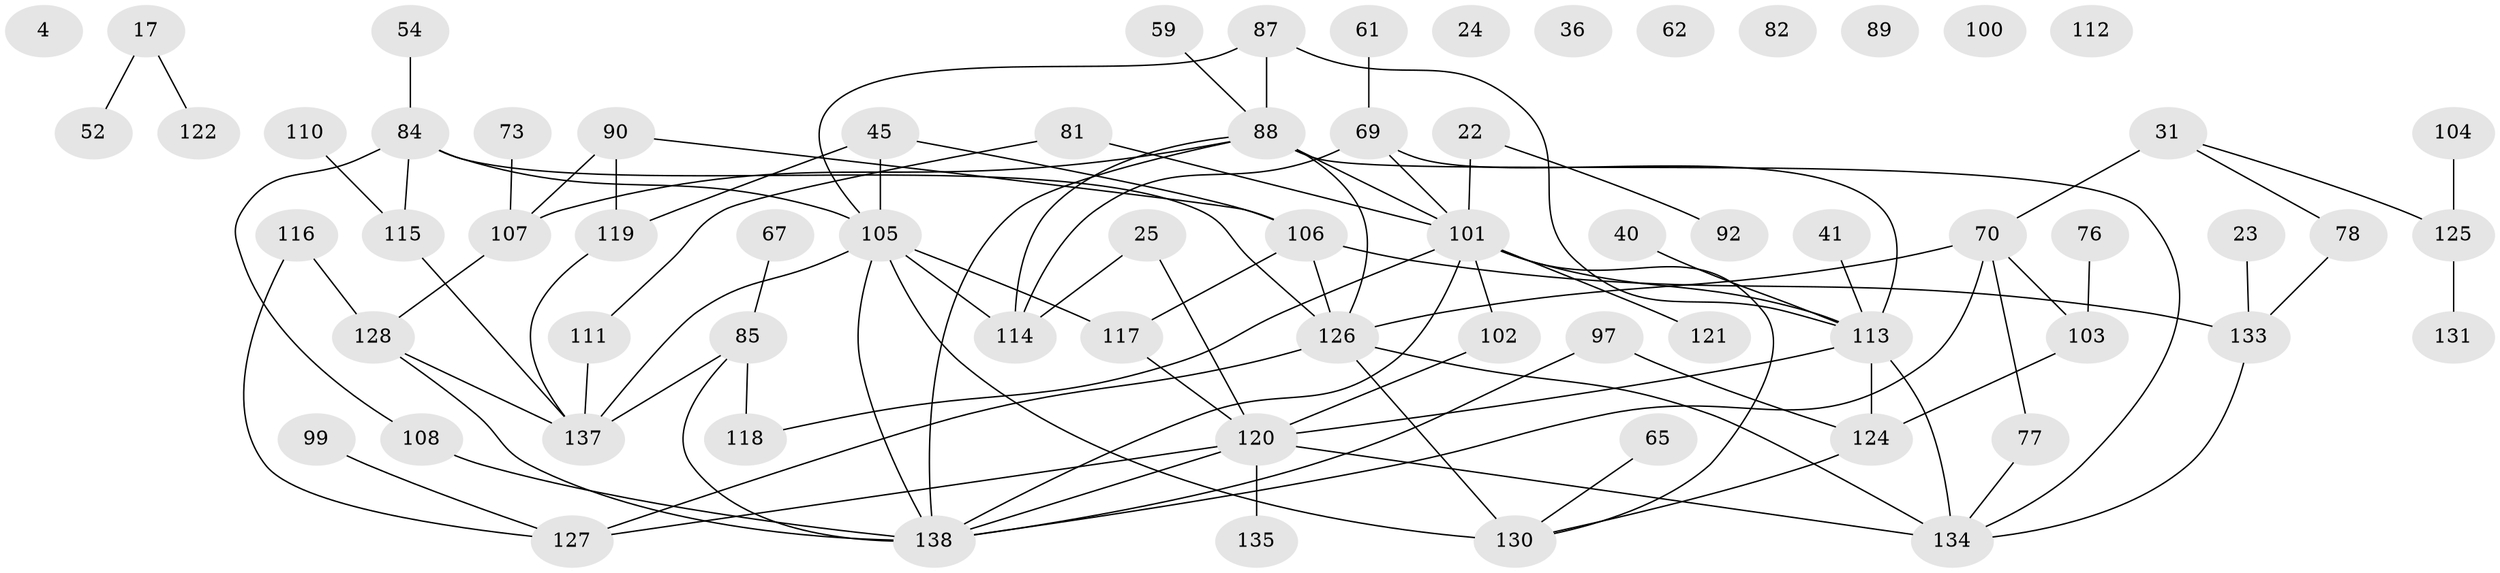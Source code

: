// original degree distribution, {1: 0.18840579710144928, 7: 0.014492753623188406, 0: 0.057971014492753624, 3: 0.2391304347826087, 5: 0.043478260869565216, 6: 0.050724637681159424, 2: 0.2391304347826087, 4: 0.15942028985507245, 9: 0.007246376811594203}
// Generated by graph-tools (version 1.1) at 2025/39/03/09/25 04:39:46]
// undirected, 69 vertices, 96 edges
graph export_dot {
graph [start="1"]
  node [color=gray90,style=filled];
  4;
  17;
  22;
  23;
  24;
  25;
  31 [super="+8"];
  36;
  40;
  41;
  45 [super="+33"];
  52;
  54;
  59;
  61;
  62;
  65;
  67;
  69;
  70;
  73;
  76;
  77;
  78;
  81 [super="+15+64"];
  82;
  84 [super="+28+51+2+80"];
  85;
  87 [super="+12+1+30+44"];
  88 [super="+39+50"];
  89;
  90;
  92;
  97;
  99;
  100;
  101 [super="+6+95+98"];
  102;
  103;
  104;
  105 [super="+3+38"];
  106;
  107;
  108 [super="+83+9"];
  110;
  111;
  112;
  113 [super="+20+96+37+58"];
  114 [super="+71"];
  115;
  116;
  117;
  118;
  119 [super="+57"];
  120 [super="+16+86+91"];
  121;
  122;
  124;
  125;
  126 [super="+49+109"];
  127;
  128;
  130 [super="+94"];
  131;
  133;
  134 [super="+123+129"];
  135;
  137 [super="+60+132"];
  138 [super="+7+21+56+66+136"];
  17 -- 52;
  17 -- 122;
  22 -- 92;
  22 -- 101;
  23 -- 133;
  25 -- 114;
  25 -- 120;
  31 -- 70 [weight=2];
  31 -- 78;
  31 -- 125;
  40 -- 113;
  41 -- 113;
  45 -- 106;
  45 -- 119 [weight=2];
  45 -- 105 [weight=2];
  54 -- 84;
  59 -- 88;
  61 -- 69;
  65 -- 130;
  67 -- 85;
  69 -- 114 [weight=2];
  69 -- 113;
  69 -- 101;
  70 -- 77;
  70 -- 103;
  70 -- 138;
  70 -- 126;
  73 -- 107;
  76 -- 103;
  77 -- 134;
  78 -- 133;
  81 -- 111;
  81 -- 101;
  84 -- 108;
  84 -- 115;
  84 -- 126;
  84 -- 105;
  85 -- 118;
  85 -- 137;
  85 -- 138;
  87 -- 88;
  87 -- 113;
  87 -- 105;
  88 -- 114 [weight=2];
  88 -- 134 [weight=2];
  88 -- 101 [weight=2];
  88 -- 107;
  88 -- 138;
  88 -- 126;
  90 -- 106;
  90 -- 107;
  90 -- 119;
  97 -- 124;
  97 -- 138;
  99 -- 127;
  101 -- 138;
  101 -- 113 [weight=3];
  101 -- 102;
  101 -- 118;
  101 -- 121;
  101 -- 130 [weight=2];
  102 -- 120;
  103 -- 124;
  104 -- 125;
  105 -- 114;
  105 -- 117;
  105 -- 138 [weight=2];
  105 -- 130 [weight=2];
  105 -- 137 [weight=4];
  106 -- 117;
  106 -- 126 [weight=2];
  106 -- 133;
  107 -- 128;
  108 -- 138;
  110 -- 115;
  111 -- 137;
  113 -- 134 [weight=4];
  113 -- 120 [weight=2];
  113 -- 124;
  115 -- 137;
  116 -- 127;
  116 -- 128;
  117 -- 120;
  119 -- 137;
  120 -- 127;
  120 -- 138 [weight=2];
  120 -- 134;
  120 -- 135;
  124 -- 130;
  125 -- 131;
  126 -- 130 [weight=2];
  126 -- 134;
  126 -- 127;
  128 -- 138;
  128 -- 137;
  133 -- 134;
}
